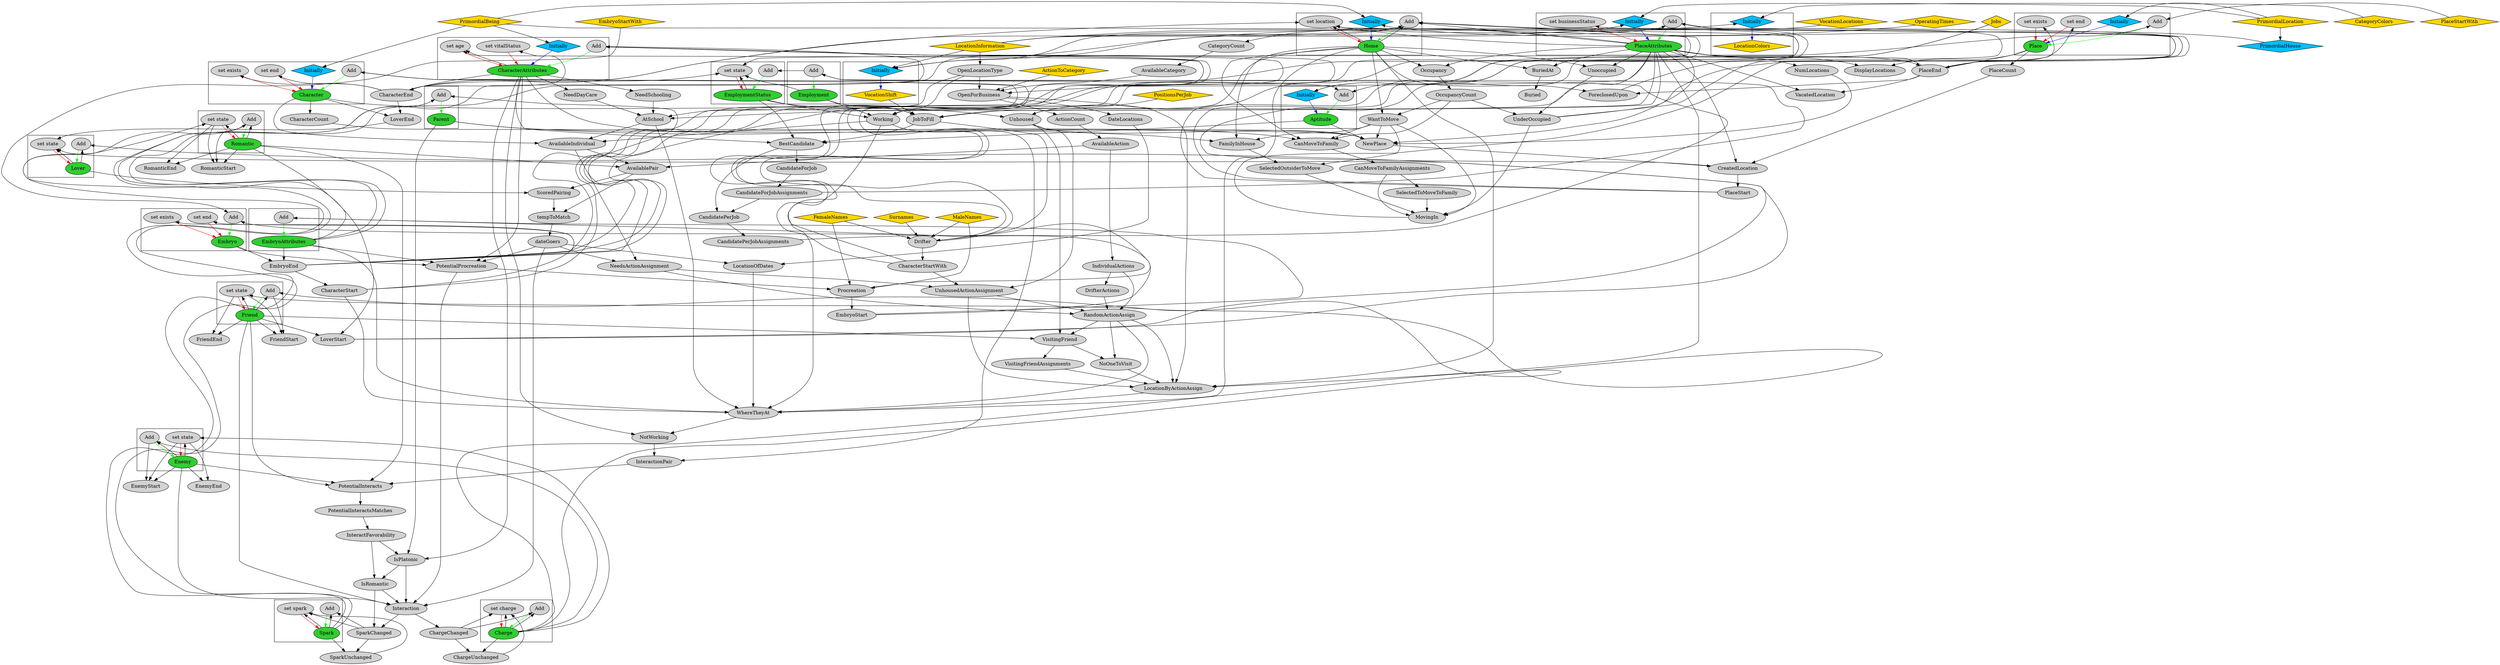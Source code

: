 digraph {
splines=true
node [ style="filled"]
subgraph "cluster_VocationShift"{
v9 [ label = "VocationShift" fillcolor="gold" shape="diamond"];
v10 [ label = "Initially" fillcolor="deepskyblue" shape="diamond"];
}
subgraph "cluster_LocationColors"{
v14 [ label = "LocationColors" fillcolor="gold" shape="diamond"];
v15 [ label = "Initially" fillcolor="deepskyblue" shape="diamond"];
}
subgraph "cluster_Character"{
v16 [ label = "Character" fillcolor="limegreen"];
v17 [ label = "Add"];
v148 [ label = "Initially" fillcolor="deepskyblue" shape="diamond"];
v149 [ label = "set end"];
v150 [ label = "set exists"];
}
subgraph "cluster_CharacterAttributes"{
v39 [ label = "CharacterAttributes" fillcolor="limegreen"];
v40 [ label = "Add"];
v67 [ label = "Initially" fillcolor="deepskyblue" shape="diamond"];
v68 [ label = "set vitalStatus"];
v69 [ label = "set age"];
}
subgraph "cluster_Aptitude"{
v62 [ label = "Aptitude" fillcolor="limegreen"];
v63 [ label = "Add"];
v64 [ label = "Initially" fillcolor="deepskyblue" shape="diamond"];
}
subgraph "cluster_Charge"{
v126 [ label = "Charge" fillcolor="limegreen"];
v127 [ label = "Add"];
v129 [ label = "set charge"];
}
subgraph "cluster_Friend"{
v124 [ label = "Friend" fillcolor="limegreen"];
v125 [ label = "Add"];
v131 [ label = "set state"];
}
subgraph "cluster_Enemy"{
v133 [ label = "Enemy" fillcolor="limegreen"];
v134 [ label = "Add"];
v135 [ label = "set state"];
}
subgraph "cluster_Spark"{
v103 [ label = "Spark" fillcolor="limegreen"];
v104 [ label = "Add"];
v137 [ label = "set spark"];
}
subgraph "cluster_Romantic"{
v101 [ label = "Romantic" fillcolor="limegreen"];
v102 [ label = "Add"];
v139 [ label = "set state"];
}
subgraph "cluster_Lover"{
v140 [ label = "Lover" fillcolor="limegreen"];
v141 [ label = "Add"];
v143 [ label = "set state"];
}
subgraph "cluster_Embryo"{
v20 [ label = "Embryo" fillcolor="limegreen"];
v21 [ label = "Add"];
v146 [ label = "set end"];
v147 [ label = "set exists"];
}
subgraph "cluster_EmbryoAttributes"{
v65 [ label = "EmbryoAttributes" fillcolor="limegreen"];
v66 [ label = "Add"];
}
subgraph "cluster_Parent"{
v87 [ label = "Parent" fillcolor="limegreen"];
v88 [ label = "Add"];
}
subgraph "cluster_Place"{
v56 [ label = "Place" fillcolor="limegreen"];
v57 [ label = "Add"];
v59 [ label = "Initially" fillcolor="deepskyblue" shape="diamond"];
v60 [ label = "set end"];
v61 [ label = "set exists"];
}
subgraph "cluster_PlaceAttributes"{
v34 [ label = "PlaceAttributes" fillcolor="limegreen"];
v35 [ label = "Add"];
v93 [ label = "Initially" fillcolor="deepskyblue" shape="diamond"];
v94 [ label = "set businessStatus"];
}
subgraph "cluster_Home"{
v72 [ label = "Home" fillcolor="limegreen"];
v73 [ label = "Add"];
v79 [ label = "Initially" fillcolor="deepskyblue" shape="diamond"];
v81 [ label = "set location"];
}
subgraph "cluster_EmploymentStatus"{
v51 [ label = "EmploymentStatus" fillcolor="limegreen"];
v52 [ label = "Add"];
v53 [ label = "set state"];
}
subgraph "cluster_Employment"{
v44 [ label = "Employment" fillcolor="limegreen"];
v45 [ label = "Add"];
}
v0 [ label = "FemaleNames" fillcolor="gold" shape="diamond"];
v1 [ label = "MaleNames" fillcolor="gold" shape="diamond"];
v2 [ label = "Surnames" fillcolor="gold" shape="diamond"];
v3 [ label = "Jobs" fillcolor="gold" shape="diamond"];
v4 [ label = "PrimordialBeing" fillcolor="gold" shape="diamond"];
v5 [ label = "PrimordialLocation" fillcolor="gold" shape="diamond"];
v6 [ label = "LocationInformation" fillcolor="gold" shape="diamond"];
v7 [ label = "VocationLocations" fillcolor="gold" shape="diamond"];
v8 [ label = "OperatingTimes" fillcolor="gold" shape="diamond"];
v11 [ label = "PositionsPerJob" fillcolor="gold" shape="diamond"];
v12 [ label = "ActionToCategory" fillcolor="gold" shape="diamond"];
v13 [ label = "CategoryColors" fillcolor="gold" shape="diamond"];
v18 [ label = "CharacterStart"];
v19 [ label = "EmbryoEnd"];
v22 [ label = "EmbryoStart"];
v23 [ label = "Procreation"];
v24 [ label = "PotentialProcreation"];
v25 [ label = "dateGoers"];
v26 [ label = "tempToMatch"];
v27 [ label = "ScoredPairing"];
v28 [ label = "AvailablePair"];
v29 [ label = "AvailableAction"];
v30 [ label = "ActionCount"];
v31 [ label = "OpenForBusiness"];
v32 [ label = "AvailableCategory"];
v33 [ label = "CategoryCount"];
v36 [ label = "PlaceStart"];
v37 [ label = "CreatedLocation"];
v38 [ label = "NewPlace"];
v41 [ label = "CharacterStartWith"];
v42 [ label = "Drifter"];
v43 [ label = "JobToFill"];
v46 [ label = "CandidatePerJobAssignments"];
v47 [ label = "CandidatePerJob"];
v48 [ label = "CandidateForJobAssignments"];
v49 [ label = "CandidateForJob"];
v50 [ label = "BestCandidate"];
v54 [ label = "CharacterEnd"];
v55 [ label = "PlaceEnd"];
v58 [ label = "PlaceStartWith" fillcolor="gold" shape="diamond"];
v70 [ label = "CharacterCount"];
v71 [ label = "WantToMove"];
v74 [ label = "UnderOccupied"];
v75 [ label = "OccupancyCount"];
v76 [ label = "Occupancy"];
v77 [ label = "Unoccupied"];
v78 [ label = "Unhoused"];
v80 [ label = "PrimordialHouse" fillcolor="deepskyblue" shape="diamond"];
v82 [ label = "ForeclosedUpon"];
v83 [ label = "MovingIn"];
v84 [ label = "SelectedToMoveToFamily"];
v85 [ label = "CanMoveToFamilyAssignments"];
v86 [ label = "CanMoveToFamily"];
v89 [ label = "SelectedOutsiderToMove"];
v90 [ label = "FamilyInHouse"];
v91 [ label = "NumLocations"];
v92 [ label = "PlaceCount"];
v95 [ label = "OpenLocationType"];
v96 [ label = "AvailableIndividual"];
v97 [ label = "Working"];
v98 [ label = "AtSchool"];
v99 [ label = "NeedDayCare"];
v100 [ label = "NeedSchooling"];
v105 [ label = "SparkChanged"];
v106 [ label = "Interaction"];
v107 [ label = "IsPlatonic"];
v108 [ label = "InteractFavorability"];
v109 [ label = "PotentialInteractsMatches"];
v110 [ label = "PotentialInteracts"];
v111 [ label = "InteractionPair"];
v112 [ label = "NotWorking"];
v113 [ label = "WhereTheyAt"];
v114 [ label = "LocationOfDates"];
v115 [ label = "DateLocations"];
v116 [ label = "RandomActionAssign"];
v117 [ label = "UnhousedActionAssignment"];
v118 [ label = "NeedsActionAssignment"];
v119 [ label = "IndividualActions"];
v120 [ label = "DrifterActions"];
v121 [ label = "LocationByActionAssign"];
v122 [ label = "NoOneToVisit"];
v123 [ label = "VisitingFriend"];
v128 [ label = "ChargeChanged"];
v130 [ label = "ChargeUnchanged"];
v132 [ label = "VisitingFriendAssignments"];
v136 [ label = "IsRomantic"];
v138 [ label = "SparkUnchanged"];
v142 [ label = "LoverStart"];
v144 [ label = "LoverEnd"];
v145 [ label = "EmbryoStartWith" fillcolor="gold" shape="diamond"];
v151 [ label = "FriendStart"];
v152 [ label = "FriendEnd"];
v153 [ label = "EnemyStart"];
v154 [ label = "EnemyEnd"];
v155 [ label = "RomanticStart"];
v156 [ label = "RomanticEnd"];
v157 [ label = "VacatedLocation"];
v158 [ label = "DisplayLocations"];
v159 [ label = "BuriedAt"];
v160 [ label = "Buried"];
v10 -> v9 [ color="blue" ]
v7 -> v10 [ constraint="false" ]
v6 -> v10 [ constraint="false" ]
v8 -> v10 [ constraint="false" ]
v15 -> v14 [ color="blue" ]
v6 -> v15 [ constraint="false" ]
v13 -> v15 [ constraint="false" ]
v17 -> v16 [ color="green" ]
v18 -> v17 [ constraint="false" ]
v19 -> v18
v20 -> v19
v21 -> v20 [ color="green" ]
v22 -> v21 [ constraint="false" ]
v23 -> v22
v24 -> v23
v25 -> v24
v26 -> v25
v27 -> v26
v28 -> v27
v29 -> v28
v30 -> v29
v31 -> v30
v12 -> v31
v32 -> v31
v33 -> v32
v34 -> v33
v35 -> v34 [ color="green" ]
v36 -> v35 [ constraint="false" ]
v37 -> v36
v34 -> v37
v38 -> v37
v34 -> v38
v39 -> v38
v40 -> v39 [ color="green" ]
v41 -> v40 [ constraint="false" ]
v42 -> v41
v2 -> v42
v1 -> v42
v0 -> v42
v43 -> v42
v34 -> v43
v9 -> v43
v11 -> v43
v44 -> v43
v45 -> v44 [ color="green" ]
v46 -> v45 [ constraint="false" ]
v47 -> v46
v48 -> v47
v49 -> v48
v50 -> v49
v43 -> v50
v39 -> v50
v51 -> v50
v52 -> v51 [ color="green" ]
v45 -> v52 [ constraint="false" ]
v53 -> v51 [ color="red" ]
v54 -> v53 [ constraint="false" ]
v39 -> v54
v51 -> v53 [ constraint="false" ]
v55 -> v53 [ constraint="false" ]
v34 -> v55
v56 -> v55
v57 -> v56 [ color="green" ]
v36 -> v57 [ constraint="false" ]
v58 -> v57 [ constraint="false" ]
v59 -> v56 [ color="blue" ]
v5 -> v59 [ constraint="false" ]
v60 -> v56 [ color="red" ]
v55 -> v60 [ constraint="false" ]
v61 -> v56 [ color="red" ]
v55 -> v61 [ constraint="false" ]
v44 -> v53 [ constraint="false" ]
v62 -> v50
v63 -> v62 [ color="green" ]
v17 -> v63 [ constraint="false" ]
v3 -> v63 [ constraint="false" ]
v64 -> v62 [ color="blue" ]
v4 -> v64 [ constraint="false" ]
v3 -> v64 [ constraint="false" ]
v50 -> v47
v48 -> v45 [ constraint="false" ]
v51 -> v43
v42 -> v40 [ constraint="false" ]
v18 -> v40 [ constraint="false" ]
v19 -> v40 [ constraint="false" ]
v65 -> v40 [ constraint="false" ]
v66 -> v65 [ color="green" ]
v22 -> v66 [ constraint="false" ]
v23 -> v66 [ constraint="false" ]
v67 -> v39 [ color="blue" ]
v4 -> v67 [ constraint="false" ]
v68 -> v39 [ color="red" ]
v54 -> v68 [ constraint="false" ]
v69 -> v39 [ color="red" ]
v19 -> v69 [ constraint="false" ]
v39 -> v69 [ constraint="false" ]
v62 -> v38
v70 -> v38
v16 -> v70
v71 -> v38
v72 -> v71
v73 -> v72 [ color="green" ]
v19 -> v73 [ constraint="false" ]
v65 -> v73 [ constraint="false" ]
v72 -> v73 [ constraint="false" ]
v74 -> v73 [ constraint="false" ]
v75 -> v74
v76 -> v75
v34 -> v76
v72 -> v76
v77 -> v74
v72 -> v77
v34 -> v77
v42 -> v73 [ constraint="false" ]
v78 -> v73 [ constraint="false" ]
v72 -> v78
v16 -> v78
v54 -> v73 [ constraint="false" ]
v34 -> v73 [ constraint="false" ]
v79 -> v72 [ color="blue" ]
v80 -> v79 [ constraint="false" ]
v5 -> v80
v4 -> v79 [ constraint="false" ]
v81 -> v72 [ color="red" ]
v54 -> v81 [ constraint="false" ]
v72 -> v81 [ constraint="false" ]
v34 -> v81 [ constraint="false" ]
v74 -> v81 [ constraint="false" ]
v82 -> v81 [ constraint="false" ]
v72 -> v82
v55 -> v82
v83 -> v81 [ constraint="false" ]
v84 -> v83
v85 -> v84
v86 -> v85
v87 -> v86
v88 -> v87 [ color="green" ]
v19 -> v88 [ constraint="false" ]
v65 -> v88 [ constraint="false" ]
v71 -> v86
v72 -> v86
v75 -> v86
v85 -> v83
v89 -> v83
v90 -> v89
v87 -> v90
v71 -> v90
v72 -> v90
v71 -> v89
v74 -> v83
v71 -> v83
v75 -> v71
v78 -> v38
v91 -> v38
v34 -> v91
v92 -> v37
v56 -> v92
v37 -> v35 [ constraint="false" ]
v6 -> v35 [ constraint="false" ]
v93 -> v34 [ color="blue" ]
v5 -> v93 [ constraint="false" ]
v6 -> v93 [ constraint="false" ]
v94 -> v34 [ color="red" ]
v55 -> v94 [ constraint="false" ]
v95 -> v31
v6 -> v95
v34 -> v31
v96 -> v28
v97 -> v96
v95 -> v97
v34 -> v97
v51 -> v97
v44 -> v97
v98 -> v96
v95 -> v98
v99 -> v98
v39 -> v99
v34 -> v98
v100 -> v98
v39 -> v100
v16 -> v96
v101 -> v28
v102 -> v101 [ color="green" ]
v101 -> v102 [ constraint="false" ]
v103 -> v102 [ constraint="false" ]
v104 -> v103 [ color="green" ]
v103 -> v104 [ constraint="false" ]
v105 -> v104 [ constraint="false" ]
v106 -> v105
v107 -> v106
v108 -> v107
v109 -> v108
v110 -> v109
v111 -> v110
v112 -> v111
v113 -> v112
v98 -> v113
v97 -> v113
v114 -> v113
v115 -> v114
v31 -> v115
v25 -> v114
v116 -> v113
v117 -> v116
v118 -> v117
v25 -> v118
v96 -> v118
v78 -> v117
v41 -> v117
v119 -> v116
v29 -> v119
v118 -> v116
v120 -> v116
v119 -> v120
v121 -> v113
v116 -> v121
v72 -> v121
v122 -> v121
v123 -> v122
v78 -> v123
v116 -> v123
v124 -> v123
v125 -> v124 [ color="green" ]
v124 -> v125 [ constraint="false" ]
v126 -> v125 [ constraint="false" ]
v127 -> v126 [ color="green" ]
v126 -> v127 [ constraint="false" ]
v128 -> v127 [ constraint="false" ]
v106 -> v128
v129 -> v126 [ color="red" ]
v128 -> v129 [ constraint="false" ]
v126 -> v129 [ constraint="false" ]
v130 -> v129 [ constraint="false" ]
v128 -> v130
v126 -> v130
v131 -> v124 [ color="red" ]
v126 -> v131 [ constraint="false" ]
v124 -> v131 [ constraint="false" ]
v116 -> v122
v132 -> v121
v123 -> v132
v117 -> v121
v31 -> v121
v34 -> v121
v18 -> v113
v65 -> v113
v72 -> v113
v39 -> v112
v97 -> v111
v124 -> v110
v101 -> v110
v133 -> v110
v134 -> v133 [ color="green" ]
v133 -> v134 [ constraint="false" ]
v126 -> v134 [ constraint="false" ]
v135 -> v133 [ color="red" ]
v126 -> v135 [ constraint="false" ]
v133 -> v135 [ constraint="false" ]
v39 -> v107
v87 -> v107
v124 -> v106
v133 -> v106
v136 -> v106
v107 -> v136
v108 -> v136
v25 -> v106
v24 -> v106
v136 -> v105
v137 -> v103 [ color="red" ]
v105 -> v137 [ constraint="false" ]
v103 -> v137 [ constraint="false" ]
v138 -> v137 [ constraint="false" ]
v105 -> v138
v103 -> v138
v139 -> v101 [ color="red" ]
v103 -> v139 [ constraint="false" ]
v101 -> v139 [ constraint="false" ]
v140 -> v27
v141 -> v140 [ color="green" ]
v140 -> v141 [ constraint="false" ]
v142 -> v141 [ constraint="false" ]
v101 -> v142
v124 -> v142
v143 -> v140 [ color="red" ]
v140 -> v143 [ constraint="false" ]
v144 -> v143 [ constraint="false" ]
v54 -> v144
v16 -> v144
v142 -> v143 [ constraint="false" ]
v28 -> v26
v39 -> v24
v65 -> v24
v20 -> v24
v1 -> v23
v0 -> v23
v145 -> v21 [ constraint="false" ]
v146 -> v20 [ color="red" ]
v19 -> v146 [ constraint="false" ]
v147 -> v20 [ color="red" ]
v19 -> v147 [ constraint="false" ]
v65 -> v19
v41 -> v17 [ constraint="false" ]
v148 -> v16 [ color="blue" ]
v4 -> v148 [ constraint="false" ]
v149 -> v16 [ color="red" ]
v54 -> v149 [ constraint="false" ]
v150 -> v16 [ color="red" ]
v54 -> v150 [ constraint="false" ]
v125 -> v151
v131 -> v151
v124 -> v151
v131 -> v152
v124 -> v152
v134 -> v153
v135 -> v153
v133 -> v153
v135 -> v154
v133 -> v154
v102 -> v155
v139 -> v155
v101 -> v155
v139 -> v156
v101 -> v156
v55 -> v157
v34 -> v157
v34 -> v158
v56 -> v158
v34 -> v159
v72 -> v159
v159 -> v160
}
